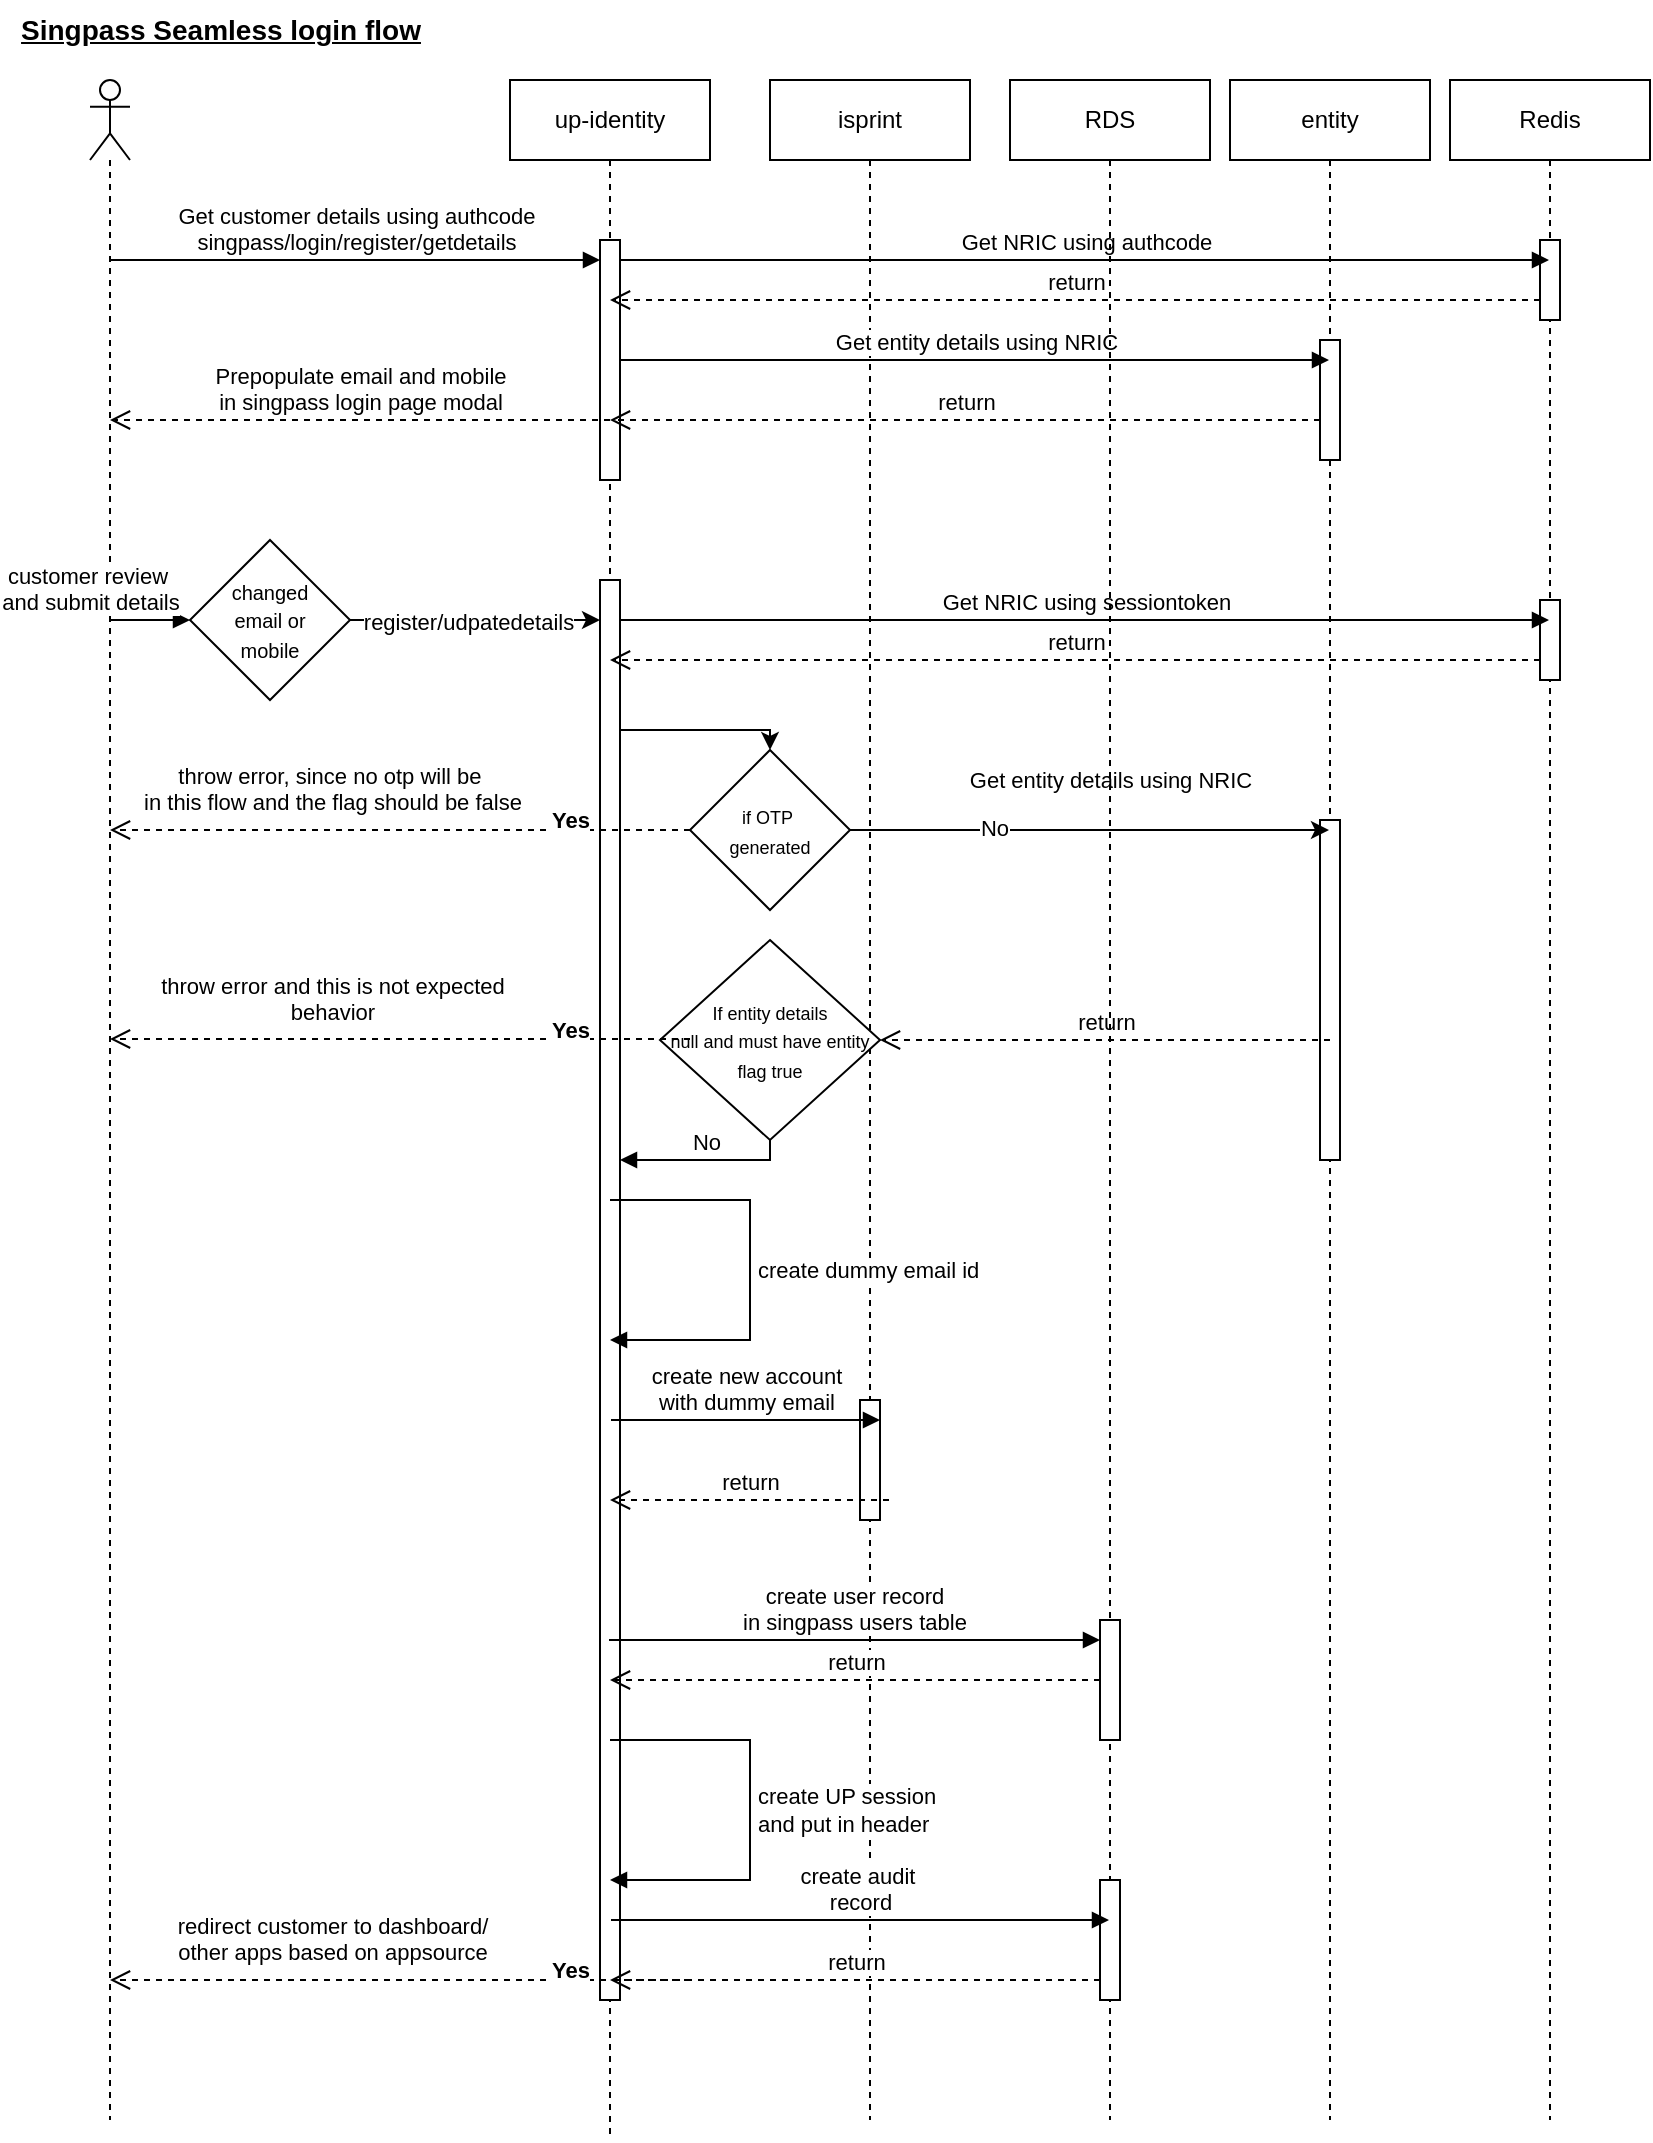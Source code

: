 <mxfile version="22.0.8" type="github">
  <diagram name="Page-1" id="CClTeOzFcM-MpxlsosYA">
    <mxGraphModel dx="1221" dy="623" grid="1" gridSize="10" guides="1" tooltips="1" connect="1" arrows="1" fold="1" page="1" pageScale="1" pageWidth="850" pageHeight="1100" math="0" shadow="0">
      <root>
        <mxCell id="0" />
        <mxCell id="1" parent="0" />
        <mxCell id="GykgwWgZM8A0xQCMrxdU-1" value="" style="shape=umlLifeline;perimeter=lifelinePerimeter;whiteSpace=wrap;html=1;container=1;dropTarget=0;collapsible=0;recursiveResize=0;outlineConnect=0;portConstraint=eastwest;newEdgeStyle={&quot;curved&quot;:0,&quot;rounded&quot;:0};participant=umlActor;" vertex="1" parent="1">
          <mxGeometry x="60" y="60" width="20" height="1020" as="geometry" />
        </mxCell>
        <mxCell id="GykgwWgZM8A0xQCMrxdU-2" value="up-identity" style="shape=umlLifeline;perimeter=lifelinePerimeter;whiteSpace=wrap;html=1;container=1;dropTarget=0;collapsible=0;recursiveResize=0;outlineConnect=0;portConstraint=eastwest;newEdgeStyle={&quot;curved&quot;:0,&quot;rounded&quot;:0};" vertex="1" parent="1">
          <mxGeometry x="270" y="60" width="100" height="1030" as="geometry" />
        </mxCell>
        <mxCell id="GykgwWgZM8A0xQCMrxdU-7" value="" style="html=1;points=[[0,0,0,0,5],[0,1,0,0,-5],[1,0,0,0,5],[1,1,0,0,-5]];perimeter=orthogonalPerimeter;outlineConnect=0;targetShapes=umlLifeline;portConstraint=eastwest;newEdgeStyle={&quot;curved&quot;:0,&quot;rounded&quot;:0};" vertex="1" parent="GykgwWgZM8A0xQCMrxdU-2">
          <mxGeometry x="45" y="250" width="10" height="710" as="geometry" />
        </mxCell>
        <mxCell id="GykgwWgZM8A0xQCMrxdU-11" value="" style="html=1;points=[[0,0,0,0,5],[0,1,0,0,-5],[1,0,0,0,5],[1,1,0,0,-5]];perimeter=orthogonalPerimeter;outlineConnect=0;targetShapes=umlLifeline;portConstraint=eastwest;newEdgeStyle={&quot;curved&quot;:0,&quot;rounded&quot;:0};" vertex="1" parent="GykgwWgZM8A0xQCMrxdU-2">
          <mxGeometry x="45" y="80" width="10" height="120" as="geometry" />
        </mxCell>
        <mxCell id="GykgwWgZM8A0xQCMrxdU-3" value="isprint" style="shape=umlLifeline;perimeter=lifelinePerimeter;whiteSpace=wrap;html=1;container=1;dropTarget=0;collapsible=0;recursiveResize=0;outlineConnect=0;portConstraint=eastwest;newEdgeStyle={&quot;curved&quot;:0,&quot;rounded&quot;:0};" vertex="1" parent="1">
          <mxGeometry x="400" y="60" width="100" height="1020" as="geometry" />
        </mxCell>
        <mxCell id="GykgwWgZM8A0xQCMrxdU-61" value="" style="html=1;points=[[0,0,0,0,5],[0,1,0,0,-5],[1,0,0,0,5],[1,1,0,0,-5]];perimeter=orthogonalPerimeter;outlineConnect=0;targetShapes=umlLifeline;portConstraint=eastwest;newEdgeStyle={&quot;curved&quot;:0,&quot;rounded&quot;:0};" vertex="1" parent="GykgwWgZM8A0xQCMrxdU-3">
          <mxGeometry x="45" y="660" width="10" height="60" as="geometry" />
        </mxCell>
        <mxCell id="GykgwWgZM8A0xQCMrxdU-4" value="entity" style="shape=umlLifeline;perimeter=lifelinePerimeter;whiteSpace=wrap;html=1;container=1;dropTarget=0;collapsible=0;recursiveResize=0;outlineConnect=0;portConstraint=eastwest;newEdgeStyle={&quot;curved&quot;:0,&quot;rounded&quot;:0};" vertex="1" parent="1">
          <mxGeometry x="630" y="60" width="100" height="1020" as="geometry" />
        </mxCell>
        <mxCell id="GykgwWgZM8A0xQCMrxdU-9" value="" style="html=1;points=[[0,0,0,0,5],[0,1,0,0,-5],[1,0,0,0,5],[1,1,0,0,-5]];perimeter=orthogonalPerimeter;outlineConnect=0;targetShapes=umlLifeline;portConstraint=eastwest;newEdgeStyle={&quot;curved&quot;:0,&quot;rounded&quot;:0};" vertex="1" parent="GykgwWgZM8A0xQCMrxdU-4">
          <mxGeometry x="45" y="130" width="10" height="60" as="geometry" />
        </mxCell>
        <mxCell id="GykgwWgZM8A0xQCMrxdU-49" value="" style="html=1;points=[[0,0,0,0,5],[0,1,0,0,-5],[1,0,0,0,5],[1,1,0,0,-5]];perimeter=orthogonalPerimeter;outlineConnect=0;targetShapes=umlLifeline;portConstraint=eastwest;newEdgeStyle={&quot;curved&quot;:0,&quot;rounded&quot;:0};" vertex="1" parent="GykgwWgZM8A0xQCMrxdU-4">
          <mxGeometry x="45" y="370" width="10" height="170" as="geometry" />
        </mxCell>
        <mxCell id="GykgwWgZM8A0xQCMrxdU-5" value="Redis" style="shape=umlLifeline;perimeter=lifelinePerimeter;whiteSpace=wrap;html=1;container=1;dropTarget=0;collapsible=0;recursiveResize=0;outlineConnect=0;portConstraint=eastwest;newEdgeStyle={&quot;curved&quot;:0,&quot;rounded&quot;:0};" vertex="1" parent="1">
          <mxGeometry x="740" y="60" width="100" height="1020" as="geometry" />
        </mxCell>
        <mxCell id="GykgwWgZM8A0xQCMrxdU-15" value="" style="html=1;points=[[0,0,0,0,5],[0,1,0,0,-5],[1,0,0,0,5],[1,1,0,0,-5]];perimeter=orthogonalPerimeter;outlineConnect=0;targetShapes=umlLifeline;portConstraint=eastwest;newEdgeStyle={&quot;curved&quot;:0,&quot;rounded&quot;:0};" vertex="1" parent="GykgwWgZM8A0xQCMrxdU-5">
          <mxGeometry x="45" y="80" width="10" height="40" as="geometry" />
        </mxCell>
        <mxCell id="GykgwWgZM8A0xQCMrxdU-6" value="customer review&amp;nbsp;&lt;br&gt;and submit details&lt;br&gt;" style="html=1;verticalAlign=bottom;endArrow=block;curved=0;rounded=0;" edge="1" parent="1" target="GykgwWgZM8A0xQCMrxdU-22">
          <mxGeometry x="-1" y="-10" width="80" relative="1" as="geometry">
            <mxPoint x="70" y="330" as="sourcePoint" />
            <mxPoint x="150" y="330" as="targetPoint" />
            <mxPoint x="-10" y="-10" as="offset" />
          </mxGeometry>
        </mxCell>
        <mxCell id="GykgwWgZM8A0xQCMrxdU-12" value="Get customer details using authcode&lt;br&gt;singpass/login/register/getdetails" style="html=1;verticalAlign=bottom;endArrow=block;curved=0;rounded=0;" edge="1" parent="1" target="GykgwWgZM8A0xQCMrxdU-11">
          <mxGeometry x="0.004" width="80" relative="1" as="geometry">
            <mxPoint x="70" y="150" as="sourcePoint" />
            <mxPoint x="305" y="150" as="targetPoint" />
            <mxPoint as="offset" />
          </mxGeometry>
        </mxCell>
        <mxCell id="GykgwWgZM8A0xQCMrxdU-14" value="Get NRIC using authcode" style="html=1;verticalAlign=bottom;endArrow=block;curved=0;rounded=0;" edge="1" parent="1">
          <mxGeometry x="0.004" width="80" relative="1" as="geometry">
            <mxPoint x="325" y="150" as="sourcePoint" />
            <mxPoint x="789.5" y="150" as="targetPoint" />
            <mxPoint as="offset" />
          </mxGeometry>
        </mxCell>
        <mxCell id="GykgwWgZM8A0xQCMrxdU-16" value="return" style="html=1;verticalAlign=bottom;endArrow=open;dashed=1;endSize=8;curved=0;rounded=0;" edge="1" parent="1">
          <mxGeometry relative="1" as="geometry">
            <mxPoint x="785" y="170" as="sourcePoint" />
            <mxPoint x="320" y="170" as="targetPoint" />
          </mxGeometry>
        </mxCell>
        <mxCell id="GykgwWgZM8A0xQCMrxdU-18" value="Get entity details using NRIC" style="html=1;verticalAlign=bottom;endArrow=block;curved=0;rounded=0;" edge="1" parent="1" source="GykgwWgZM8A0xQCMrxdU-11" target="GykgwWgZM8A0xQCMrxdU-4">
          <mxGeometry x="0.004" width="80" relative="1" as="geometry">
            <mxPoint x="340" y="210" as="sourcePoint" />
            <mxPoint x="784.5" y="210" as="targetPoint" />
            <mxPoint as="offset" />
          </mxGeometry>
        </mxCell>
        <mxCell id="GykgwWgZM8A0xQCMrxdU-19" value="return" style="html=1;verticalAlign=bottom;endArrow=open;dashed=1;endSize=8;curved=0;rounded=0;" edge="1" parent="1" source="GykgwWgZM8A0xQCMrxdU-9">
          <mxGeometry relative="1" as="geometry">
            <mxPoint x="600" y="230" as="sourcePoint" />
            <mxPoint x="320" y="230" as="targetPoint" />
          </mxGeometry>
        </mxCell>
        <mxCell id="GykgwWgZM8A0xQCMrxdU-20" value="Prepopulate email and mobile&lt;br&gt;in singpass login page modal" style="html=1;verticalAlign=bottom;endArrow=open;dashed=1;endSize=8;curved=0;rounded=0;" edge="1" parent="1" target="GykgwWgZM8A0xQCMrxdU-1">
          <mxGeometry relative="1" as="geometry">
            <mxPoint x="320" y="230" as="sourcePoint" />
            <mxPoint x="230" y="230" as="targetPoint" />
          </mxGeometry>
        </mxCell>
        <mxCell id="GykgwWgZM8A0xQCMrxdU-23" style="rounded=0;orthogonalLoop=1;jettySize=auto;html=1;exitX=1;exitY=0.5;exitDx=0;exitDy=0;" edge="1" parent="1" source="GykgwWgZM8A0xQCMrxdU-22" target="GykgwWgZM8A0xQCMrxdU-7">
          <mxGeometry relative="1" as="geometry" />
        </mxCell>
        <mxCell id="GykgwWgZM8A0xQCMrxdU-31" value="register/udpatedetails" style="edgeLabel;html=1;align=center;verticalAlign=middle;resizable=0;points=[];" vertex="1" connectable="0" parent="GykgwWgZM8A0xQCMrxdU-23">
          <mxGeometry x="-0.056" y="-1" relative="1" as="geometry">
            <mxPoint as="offset" />
          </mxGeometry>
        </mxCell>
        <mxCell id="GykgwWgZM8A0xQCMrxdU-22" value="&lt;font style=&quot;font-size: 10px;&quot;&gt;changed &lt;br&gt;email or &lt;br&gt;mobile&lt;/font&gt;" style="rhombus;whiteSpace=wrap;html=1;" vertex="1" parent="1">
          <mxGeometry x="110" y="290" width="80" height="80" as="geometry" />
        </mxCell>
        <mxCell id="GykgwWgZM8A0xQCMrxdU-42" value="" style="html=1;points=[[0,0,0,0,5],[0,1,0,0,-5],[1,0,0,0,5],[1,1,0,0,-5]];perimeter=orthogonalPerimeter;outlineConnect=0;targetShapes=umlLifeline;portConstraint=eastwest;newEdgeStyle={&quot;curved&quot;:0,&quot;rounded&quot;:0};" vertex="1" parent="1">
          <mxGeometry x="785" y="320" width="10" height="40" as="geometry" />
        </mxCell>
        <mxCell id="GykgwWgZM8A0xQCMrxdU-43" value="Get NRIC using sessiontoken" style="html=1;verticalAlign=bottom;endArrow=block;curved=0;rounded=0;" edge="1" parent="1">
          <mxGeometry x="0.004" width="80" relative="1" as="geometry">
            <mxPoint x="325" y="330" as="sourcePoint" />
            <mxPoint x="789.5" y="330" as="targetPoint" />
            <mxPoint as="offset" />
          </mxGeometry>
        </mxCell>
        <mxCell id="GykgwWgZM8A0xQCMrxdU-44" value="return" style="html=1;verticalAlign=bottom;endArrow=open;dashed=1;endSize=8;curved=0;rounded=0;" edge="1" parent="1">
          <mxGeometry relative="1" as="geometry">
            <mxPoint x="785" y="350" as="sourcePoint" />
            <mxPoint x="320" y="350" as="targetPoint" />
          </mxGeometry>
        </mxCell>
        <mxCell id="GykgwWgZM8A0xQCMrxdU-50" style="edgeStyle=orthogonalEdgeStyle;rounded=0;orthogonalLoop=1;jettySize=auto;html=1;exitX=1;exitY=0.5;exitDx=0;exitDy=0;" edge="1" parent="1" source="GykgwWgZM8A0xQCMrxdU-45" target="GykgwWgZM8A0xQCMrxdU-4">
          <mxGeometry relative="1" as="geometry">
            <Array as="points">
              <mxPoint x="590" y="435" />
              <mxPoint x="590" y="435" />
            </Array>
          </mxGeometry>
        </mxCell>
        <mxCell id="GykgwWgZM8A0xQCMrxdU-51" value="No" style="edgeLabel;html=1;align=center;verticalAlign=middle;resizable=0;points=[];" vertex="1" connectable="0" parent="GykgwWgZM8A0xQCMrxdU-50">
          <mxGeometry x="-0.399" y="1" relative="1" as="geometry">
            <mxPoint as="offset" />
          </mxGeometry>
        </mxCell>
        <mxCell id="GykgwWgZM8A0xQCMrxdU-52" value="Get entity details using NRIC" style="edgeLabel;html=1;align=center;verticalAlign=middle;resizable=0;points=[];" vertex="1" connectable="0" parent="GykgwWgZM8A0xQCMrxdU-50">
          <mxGeometry x="0.083" y="-3" relative="1" as="geometry">
            <mxPoint y="-28" as="offset" />
          </mxGeometry>
        </mxCell>
        <mxCell id="GykgwWgZM8A0xQCMrxdU-45" value="&lt;font style=&quot;font-size: 9px;&quot;&gt;if OTP&amp;nbsp;&lt;br&gt;generated&lt;/font&gt;" style="rhombus;whiteSpace=wrap;html=1;" vertex="1" parent="1">
          <mxGeometry x="360" y="395" width="80" height="80" as="geometry" />
        </mxCell>
        <mxCell id="GykgwWgZM8A0xQCMrxdU-46" value="" style="endArrow=classic;html=1;rounded=0;entryX=0.5;entryY=0;entryDx=0;entryDy=0;edgeStyle=orthogonalEdgeStyle;" edge="1" parent="1" source="GykgwWgZM8A0xQCMrxdU-7" target="GykgwWgZM8A0xQCMrxdU-45">
          <mxGeometry width="50" height="50" relative="1" as="geometry">
            <mxPoint x="400" y="330" as="sourcePoint" />
            <mxPoint x="450" y="280" as="targetPoint" />
            <Array as="points">
              <mxPoint x="400" y="385" />
            </Array>
          </mxGeometry>
        </mxCell>
        <mxCell id="GykgwWgZM8A0xQCMrxdU-47" value="throw error, since no otp will be&amp;nbsp;&lt;br&gt;in this flow and the flag should be false" style="html=1;verticalAlign=bottom;endArrow=open;dashed=1;endSize=8;curved=0;rounded=0;exitX=0;exitY=0.5;exitDx=0;exitDy=0;" edge="1" parent="1" source="GykgwWgZM8A0xQCMrxdU-45" target="GykgwWgZM8A0xQCMrxdU-1">
          <mxGeometry x="0.239" y="-5" relative="1" as="geometry">
            <mxPoint x="380" y="460" as="sourcePoint" />
            <mxPoint x="300" y="460" as="targetPoint" />
            <mxPoint as="offset" />
          </mxGeometry>
        </mxCell>
        <mxCell id="GykgwWgZM8A0xQCMrxdU-48" value="&lt;b&gt;Yes&lt;/b&gt;" style="edgeLabel;html=1;align=center;verticalAlign=middle;resizable=0;points=[];" vertex="1" connectable="0" parent="GykgwWgZM8A0xQCMrxdU-47">
          <mxGeometry x="-0.722" y="1" relative="1" as="geometry">
            <mxPoint x="-20" y="-6" as="offset" />
          </mxGeometry>
        </mxCell>
        <mxCell id="GykgwWgZM8A0xQCMrxdU-53" value="&lt;font style=&quot;font-size: 9px;&quot;&gt;If entity details&lt;br&gt;null and must have entity flag true&lt;/font&gt;" style="rhombus;whiteSpace=wrap;html=1;" vertex="1" parent="1">
          <mxGeometry x="345" y="490" width="110" height="100" as="geometry" />
        </mxCell>
        <mxCell id="GykgwWgZM8A0xQCMrxdU-54" value="return" style="html=1;verticalAlign=bottom;endArrow=open;dashed=1;endSize=8;curved=0;rounded=0;entryX=1;entryY=0.5;entryDx=0;entryDy=0;exitX=0.5;exitY=0.647;exitDx=0;exitDy=0;exitPerimeter=0;" edge="1" parent="1" source="GykgwWgZM8A0xQCMrxdU-49" target="GykgwWgZM8A0xQCMrxdU-53">
          <mxGeometry relative="1" as="geometry">
            <mxPoint x="630" y="539.5" as="sourcePoint" />
            <mxPoint x="550" y="539.5" as="targetPoint" />
          </mxGeometry>
        </mxCell>
        <mxCell id="GykgwWgZM8A0xQCMrxdU-55" value="throw error and this is not expected&lt;br&gt;behavior" style="html=1;verticalAlign=bottom;endArrow=open;dashed=1;endSize=8;curved=0;rounded=0;exitX=0;exitY=0.5;exitDx=0;exitDy=0;" edge="1" parent="1">
          <mxGeometry x="0.239" y="-5" relative="1" as="geometry">
            <mxPoint x="360" y="539.5" as="sourcePoint" />
            <mxPoint x="70" y="539.5" as="targetPoint" />
            <mxPoint as="offset" />
          </mxGeometry>
        </mxCell>
        <mxCell id="GykgwWgZM8A0xQCMrxdU-56" value="&lt;b&gt;Yes&lt;/b&gt;" style="edgeLabel;html=1;align=center;verticalAlign=middle;resizable=0;points=[];" vertex="1" connectable="0" parent="GykgwWgZM8A0xQCMrxdU-55">
          <mxGeometry x="-0.722" y="1" relative="1" as="geometry">
            <mxPoint x="-20" y="-6" as="offset" />
          </mxGeometry>
        </mxCell>
        <mxCell id="GykgwWgZM8A0xQCMrxdU-58" value="No" style="html=1;verticalAlign=bottom;endArrow=block;rounded=0;exitX=0.5;exitY=1;exitDx=0;exitDy=0;edgeStyle=orthogonalEdgeStyle;" edge="1" parent="1" source="GykgwWgZM8A0xQCMrxdU-53" target="GykgwWgZM8A0xQCMrxdU-7">
          <mxGeometry width="80" relative="1" as="geometry">
            <mxPoint x="390" y="630" as="sourcePoint" />
            <mxPoint x="340" y="580" as="targetPoint" />
            <Array as="points">
              <mxPoint x="400" y="600" />
            </Array>
          </mxGeometry>
        </mxCell>
        <mxCell id="GykgwWgZM8A0xQCMrxdU-60" value="create dummy email id" style="html=1;align=left;spacingLeft=2;endArrow=block;rounded=0;edgeStyle=orthogonalEdgeStyle;curved=0;rounded=0;" edge="1" target="GykgwWgZM8A0xQCMrxdU-2" parent="1" source="GykgwWgZM8A0xQCMrxdU-2">
          <mxGeometry relative="1" as="geometry">
            <mxPoint x="380" y="660" as="sourcePoint" />
            <Array as="points">
              <mxPoint x="390" y="620" />
              <mxPoint x="390" y="690" />
            </Array>
            <mxPoint x="405" y="690" as="targetPoint" />
          </mxGeometry>
        </mxCell>
        <mxCell id="GykgwWgZM8A0xQCMrxdU-62" value="create new account&lt;br&gt;with dummy email" style="html=1;verticalAlign=bottom;endArrow=block;curved=0;rounded=0;" edge="1" parent="1">
          <mxGeometry x="-0.004" width="80" relative="1" as="geometry">
            <mxPoint x="320.5" y="730" as="sourcePoint" />
            <mxPoint x="455" y="730" as="targetPoint" />
            <mxPoint as="offset" />
          </mxGeometry>
        </mxCell>
        <mxCell id="GykgwWgZM8A0xQCMrxdU-63" value="return" style="html=1;verticalAlign=bottom;endArrow=open;dashed=1;endSize=8;curved=0;rounded=0;" edge="1" parent="1">
          <mxGeometry relative="1" as="geometry">
            <mxPoint x="459.5" y="770" as="sourcePoint" />
            <mxPoint x="320" y="770" as="targetPoint" />
          </mxGeometry>
        </mxCell>
        <mxCell id="GykgwWgZM8A0xQCMrxdU-64" value="RDS" style="shape=umlLifeline;perimeter=lifelinePerimeter;whiteSpace=wrap;html=1;container=1;dropTarget=0;collapsible=0;recursiveResize=0;outlineConnect=0;portConstraint=eastwest;newEdgeStyle={&quot;curved&quot;:0,&quot;rounded&quot;:0};" vertex="1" parent="1">
          <mxGeometry x="520" y="60" width="100" height="1020" as="geometry" />
        </mxCell>
        <mxCell id="GykgwWgZM8A0xQCMrxdU-66" value="" style="html=1;points=[[0,0,0,0,5],[0,1,0,0,-5],[1,0,0,0,5],[1,1,0,0,-5]];perimeter=orthogonalPerimeter;outlineConnect=0;targetShapes=umlLifeline;portConstraint=eastwest;newEdgeStyle={&quot;curved&quot;:0,&quot;rounded&quot;:0};" vertex="1" parent="GykgwWgZM8A0xQCMrxdU-64">
          <mxGeometry x="45" y="770" width="10" height="60" as="geometry" />
        </mxCell>
        <mxCell id="GykgwWgZM8A0xQCMrxdU-71" value="" style="html=1;points=[[0,0,0,0,5],[0,1,0,0,-5],[1,0,0,0,5],[1,1,0,0,-5]];perimeter=orthogonalPerimeter;outlineConnect=0;targetShapes=umlLifeline;portConstraint=eastwest;newEdgeStyle={&quot;curved&quot;:0,&quot;rounded&quot;:0};" vertex="1" parent="GykgwWgZM8A0xQCMrxdU-64">
          <mxGeometry x="45" y="900" width="10" height="60" as="geometry" />
        </mxCell>
        <mxCell id="GykgwWgZM8A0xQCMrxdU-67" value="create user record&lt;br&gt;in singpass users table" style="html=1;verticalAlign=bottom;endArrow=block;curved=0;rounded=0;" edge="1" parent="1">
          <mxGeometry x="-0.001" width="80" relative="1" as="geometry">
            <mxPoint x="319.5" y="840" as="sourcePoint" />
            <mxPoint x="565" y="840" as="targetPoint" />
            <mxPoint as="offset" />
          </mxGeometry>
        </mxCell>
        <mxCell id="GykgwWgZM8A0xQCMrxdU-68" value="return" style="html=1;verticalAlign=bottom;endArrow=open;dashed=1;endSize=8;curved=0;rounded=0;" edge="1" parent="1" source="GykgwWgZM8A0xQCMrxdU-66">
          <mxGeometry relative="1" as="geometry">
            <mxPoint x="400" y="860" as="sourcePoint" />
            <mxPoint x="320" y="860" as="targetPoint" />
          </mxGeometry>
        </mxCell>
        <mxCell id="GykgwWgZM8A0xQCMrxdU-70" value="create UP session&amp;nbsp;&lt;br&gt;and put in header" style="html=1;align=left;spacingLeft=2;endArrow=block;rounded=0;edgeStyle=orthogonalEdgeStyle;curved=0;rounded=0;" edge="1" parent="1">
          <mxGeometry relative="1" as="geometry">
            <mxPoint x="320" y="890" as="sourcePoint" />
            <Array as="points">
              <mxPoint x="390" y="890" />
              <mxPoint x="390" y="960" />
            </Array>
            <mxPoint x="320" y="960" as="targetPoint" />
          </mxGeometry>
        </mxCell>
        <mxCell id="GykgwWgZM8A0xQCMrxdU-72" value="create audit&amp;nbsp;&lt;br&gt;record" style="html=1;verticalAlign=bottom;endArrow=block;curved=0;rounded=0;" edge="1" parent="1" target="GykgwWgZM8A0xQCMrxdU-64">
          <mxGeometry x="-0.004" width="80" relative="1" as="geometry">
            <mxPoint x="320.5" y="980" as="sourcePoint" />
            <mxPoint x="455" y="980" as="targetPoint" />
            <mxPoint as="offset" />
          </mxGeometry>
        </mxCell>
        <mxCell id="GykgwWgZM8A0xQCMrxdU-73" value="return" style="html=1;verticalAlign=bottom;endArrow=open;dashed=1;endSize=8;curved=0;rounded=0;" edge="1" parent="1">
          <mxGeometry relative="1" as="geometry">
            <mxPoint x="565" y="1010" as="sourcePoint" />
            <mxPoint x="320" y="1010" as="targetPoint" />
          </mxGeometry>
        </mxCell>
        <mxCell id="GykgwWgZM8A0xQCMrxdU-74" value="redirect customer to dashboard/&lt;br&gt;other apps based on appsource" style="html=1;verticalAlign=bottom;endArrow=open;dashed=1;endSize=8;curved=0;rounded=0;exitX=0;exitY=0.5;exitDx=0;exitDy=0;" edge="1" parent="1">
          <mxGeometry x="0.239" y="-5" relative="1" as="geometry">
            <mxPoint x="360" y="1010" as="sourcePoint" />
            <mxPoint x="70" y="1010" as="targetPoint" />
            <mxPoint as="offset" />
          </mxGeometry>
        </mxCell>
        <mxCell id="GykgwWgZM8A0xQCMrxdU-75" value="&lt;b&gt;Yes&lt;/b&gt;" style="edgeLabel;html=1;align=center;verticalAlign=middle;resizable=0;points=[];" vertex="1" connectable="0" parent="GykgwWgZM8A0xQCMrxdU-74">
          <mxGeometry x="-0.722" y="1" relative="1" as="geometry">
            <mxPoint x="-20" y="-6" as="offset" />
          </mxGeometry>
        </mxCell>
        <mxCell id="GykgwWgZM8A0xQCMrxdU-76" value="&lt;font style=&quot;font-size: 14px;&quot;&gt;&lt;b&gt;&lt;u&gt;Singpass Seamless login flow&lt;/u&gt;&lt;/b&gt;&lt;/font&gt;" style="text;html=1;align=center;verticalAlign=middle;resizable=0;points=[];autosize=1;strokeColor=none;fillColor=none;" vertex="1" parent="1">
          <mxGeometry x="15" y="20" width="220" height="30" as="geometry" />
        </mxCell>
      </root>
    </mxGraphModel>
  </diagram>
</mxfile>
